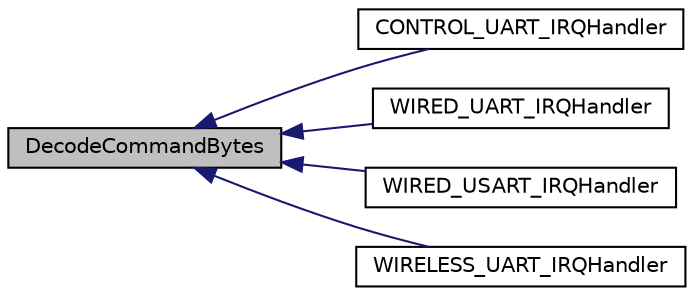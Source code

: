 digraph "DecodeCommandBytes"
{
  edge [fontname="Helvetica",fontsize="10",labelfontname="Helvetica",labelfontsize="10"];
  node [fontname="Helvetica",fontsize="10",shape=record];
  rankdir="LR";
  Node12 [label="DecodeCommandBytes",height=0.2,width=0.4,color="black", fillcolor="grey75", style="filled", fontcolor="black"];
  Node12 -> Node13 [dir="back",color="midnightblue",fontsize="10",style="solid",fontname="Helvetica"];
  Node13 [label="CONTROL_UART_IRQHandler",height=0.2,width=0.4,color="black", fillcolor="white", style="filled",URL="$control__lpsci_8c.html#a9dc98a4e73e3bb0e3b57a6af764de52a"];
  Node12 -> Node14 [dir="back",color="midnightblue",fontsize="10",style="solid",fontname="Helvetica"];
  Node14 [label="WIRED_UART_IRQHandler",height=0.2,width=0.4,color="black", fillcolor="white", style="filled",URL="$control_8c.html#a3dc36d292be101ea1070be615293d692"];
  Node12 -> Node15 [dir="back",color="midnightblue",fontsize="10",style="solid",fontname="Helvetica"];
  Node15 [label="WIRED_USART_IRQHandler",height=0.2,width=0.4,color="black", fillcolor="white", style="filled",URL="$control__lpc_8c.html#a53a6c18ced0c8ffdc5c5a066e1abf8e8"];
  Node12 -> Node16 [dir="back",color="midnightblue",fontsize="10",style="solid",fontname="Helvetica"];
  Node16 [label="WIRELESS_UART_IRQHandler",height=0.2,width=0.4,color="black", fillcolor="white", style="filled",URL="$control_8c.html#a4954d90ce002a3c089f4d19a4c862692"];
}
